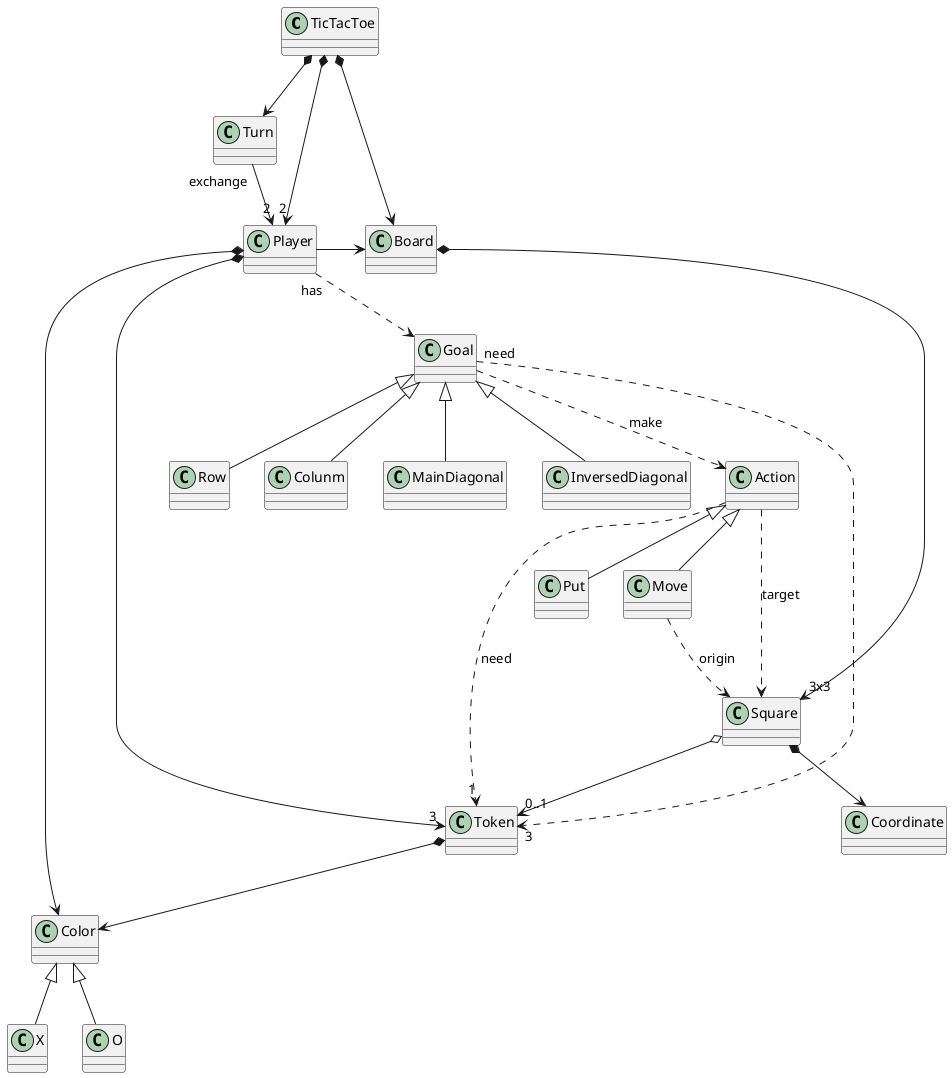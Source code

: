 @startuml Domain Model
   
    TicTacToe *--> Board
    TicTacToe *--> Turn
    TicTacToe *--> "2" Player

    Turn "exchange" --> "2" Player

    Board *--> "3x3" Square
    Square o--> "0..1" Token
    Square *--> Coordinate

    Player -right-> Board
    Player *--> "3" Token
    Player *--> Color
    Player "has" ..> Goal

    Color <|-- X
    Color <|-- O
    Token *--> Color

    Goal <|-- Row
    Goal <|-- Colunm
    Goal <|-- MainDiagonal
    Goal <|-- InversedDiagonal
    Goal "need" ..> "3" Token
    Goal ..> Action : make

    Action ..> Square : target
    Action ..> "1" Token : need
    Action <|-- Put
    Action <|-- Move
    Move ..> Square : origin

@enduml

@startuml Inital State
    title Initial State

    
    together {
        object ":Square" as Square11
        object ":Square" as Square12
        object ":Square" as Square13    

        object ":Square" as Square21
        object ":Square" as Square22
        object ":Square" as Square23    

        object ":Square" as Square31
        object ":Square" as Square32
        object ":Square" as Square33    

    }   

    object ":Coordinate" as Coordinate11 {
        row = 1
        column = 1
    }
    object ":Coordinate" as Coordinate12 {
        row = 1
        column = 2
    }
    object ":Coordinate" as Coordinate13 {
        row = 1
        column = 3
    }   

    object ":Coordinate" as Coordinate21 {
        row = 2
        column = 1
    }
    object ":Coordinate" as Coordinate22 {
        row = 2
        column = 2
    }
    object ":Coordinate" as Coordinate23 {
        row = 2
        column = 3
    }   

    object ":Coordinate" as Coordinate31 {
        row = 3
        column = 1
    }
    object ":Coordinate" as Coordinate32 {
        row = 3
        column = 2
    }
    object ":Coordinate" as Coordinate33 {
        row = 3
        column = 3
    }   

    object ":TicTacToe" as TicTacToe
    object ":Board" as Board    

    TicTacToe -down-> Board    

    Board --> Square11
    Board --> Square12
    Board --> Square13
    Board --> Square21
    Board --> Square22
    Board --> Square23
    Board --> Square31
    Board --> Square32
    Board --> Square33 

    Square11 -down-> Coordinate11
    Square12 -down-> Coordinate12
    Square13 -down-> Coordinate13
    Square21 -down-> Coordinate21
    Square22 -down-> Coordinate22
    Square23 -down-> Coordinate23
    Square31 -down-> Coordinate31
    Square32 -down-> Coordinate32
    Square33 -down-> Coordinate33  

    Square11 -[hidden]right-> Square12
    Square12 -[hidden]right-> Square13

    Square21 -[hidden]right-> Square22
    Square22 -[hidden]right-> Square23

    Square31 -[hidden]right-> Square32
    Square32 -[hidden]right-> Square33  

    Square11 -[hidden]down-> Square21
    Square12 -[hidden]down-> Square22
    Square13 -[hidden]down-> Square23   

    Square21 -[hidden]down-> Square31
    Square22 -[hidden]down-> Square32
    Square23 -[hidden]down-> Square33
@enduml

@startuml Final State
    title Final State

    together {
        object ":Square" as Square11
        object ":Square" as Square12
        object ":Square" as Square13

        object ":Square" as Square21
        object ":Square" as Square22
        object ":Square" as Square23

        object ":Square" as Square31
        object ":Square" as Square32
        object ":Square" as Square33
    }

    object ":Coordinate" as Coordinate11 {
        row = 1
        colunm = 1
    }
    object ":Coordinate" as Coordinate12 {
        row = 1
        colunm = 2
    }
    object ":Coordinate" as Coordinate13 {
        row = 1
        colunm = 3
    }

    
    object ":Coordinate" as Coordinate21 {
        row = 2
        colunm = 1
    }
    object ":Coordinate" as Coordinate22 {
        row = 2
        colunm = 2
    }
    object ":Coordinate" as Coordinate23 {
        row = 2
        colunm = 3
    }

    
    object ":Coordinate" as Coordinate31 {
        row = 3
        colunm = 1
    }
    object ":Coordinate" as Coordinate32 {
        row = 3
        colunm = 2
    }
    object ":Coordinate" as Coordinate33 {
        row = 3
        colunm = 3
    }

    object ":TicTacToe" as TicTacToe
    object ":Board" as Board

    TicTacToe --> Board
    Board -down-> Square11
    Board -down-> Square12
    Board -down-> Square13

    Board -down-> Square21
    Board -down-> Square22
    Board -down-> Square23

    Board -down-> Square31
    Board -down-> Square32
    Board -down-> Square33

    Square11 -down-> Coordinate11
    Square12 -down-> Coordinate12
    Square13 -down-> Coordinate13

    Square21 -down-> Coordinate21
    Square22 -down-> Coordinate22
    Square23 -down-> Coordinate23

    Square31 -down-> Coordinate31
    Square32 -down-> Coordinate32
    Square33 -down-> Coordinate33

    Square11 -[hidden]right-> Square12
    Square12 -[hidden]right-> Square13

    Square21 -[hidden]right-> Square22
    Square22 -[hidden]right-> Square23
    
    Square31 -[hidden]right-> Square32
    Square32 -[hidden]right-> Square33

    Square11 -[hidden]down-> Square21
    Square21 -[hidden]down-> Square31   

    Square12 -[hidden]down-> Square22
    Square22 -[hidden]down-> Square32


    object ":X" as X
    object "O" As O

    object ":TokenX" as TokenX1
    object ":TokenX" as TokenX2
    object ":TokenX" as TokenX3

    object ":TokenO" as TokenO1
    object ":TokenO" as TokenO2
    object ":TokenO" as TokenO3

    TokenX1 --> X
    TokenX2 --> X
    TokenX3 --> X

    TokenO1 --> O
    TokenO2 --> O
    TokenO3 --> O

    Square11 -down-> TokenX1
    Square12 -down-> TokenX2
    Square33 -down-> TokenX3

    Square31 -down-> TokenO1
    Square22 -down-> TokenO2
    Square13 -down-> TokenO3
@enduml

@startuml Functionalities
    title Functionalities

    state A as " "
    state B as " "
    state C as " "
    state D as " "
    state E as " "

    [*] --> A
    A --> B: put X
    B --> A : put O
    B --> C : [IsCompletedX]
        C --> [*] : [IsTicTacToeX]
    C --> D : put O
        D --> [*] : [IsTicTacToeO]
    D --> E : move x
        E --> [*] : [IsTicTacToeX]
    E --> D : move O
@enduml

@startuml Activity Put
    title Activity Put

    start
        repeat
            :Token to Put;
            repeat
                :Enter a row;
                :Enter a columna;
            repeat while(Coordinate it's no valid or the square is not empty)
                :Put Token in square
                :Token = Token - 1;
                :Turn Change;
        repeat while(As long Token is greater than 0 or is not TicTacToe)
    stop
@enduml

@startuml Activity Move
    title Activity Move
    
    start
        repeat
            :Coordinate to move;
            :Enter a row;
            :Enter a colunm;
        repeat while(Coordinate is not valid or the token does not belong to you)
        repeat
            :Coordinate to put;
            :Enter a row;
            :Enter a columna;
        repeat while(Coordinate it's no valid or the square is not empty or the coordinate is the same to move)
            :Put Token in square;
            :Turn Change;
    stop
@enduml